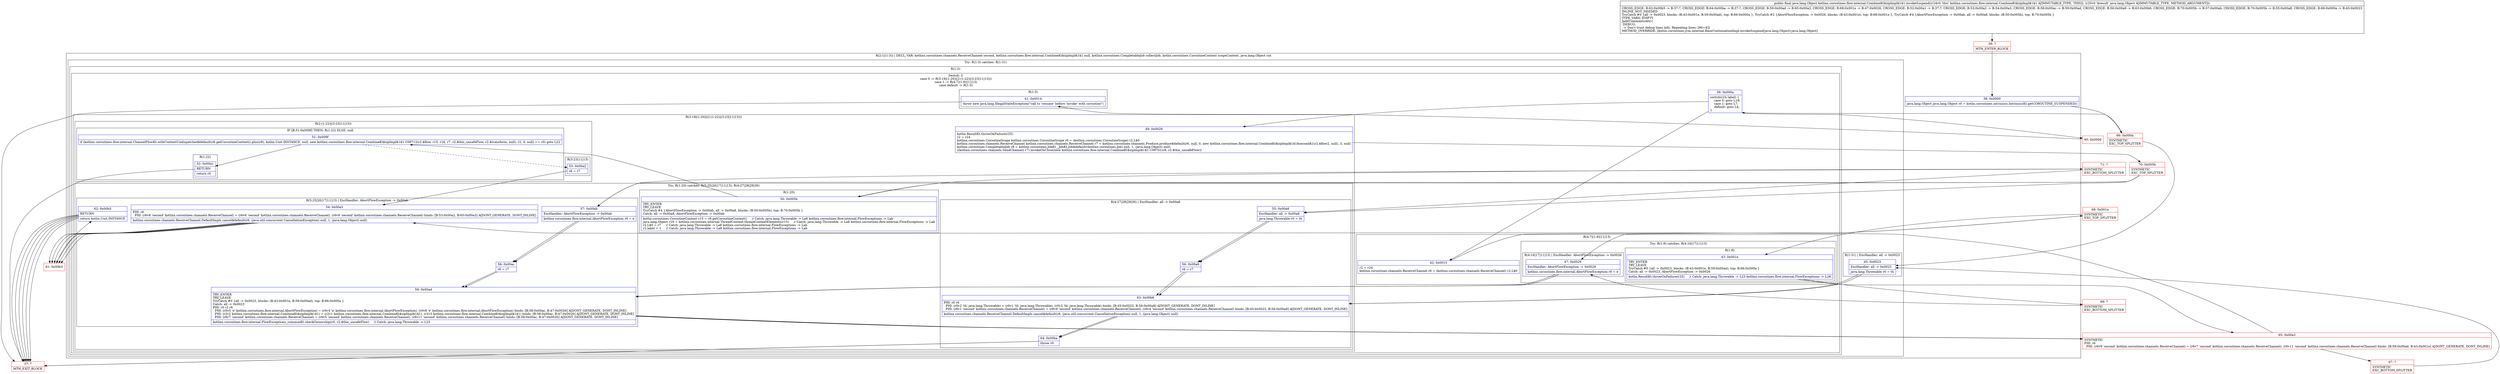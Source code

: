 digraph "CFG forkotlinx.coroutines.flow.internal.CombineKt$zipImpl$1$1.invokeSuspend(Ljava\/lang\/Object;)Ljava\/lang\/Object;" {
subgraph cluster_Region_1892164218 {
label = "R(2:1|(1:3)) | DECL_VAR: kotlinx.coroutines.channels.ReceiveChannel second, kotlinx.coroutines.flow.internal.CombineKt$zipImpl$1$1 null, kotlinx.coroutines.CompletableJob collectJob, kotlin.coroutines.CoroutineContext scopeContext, java.lang.Object cnt\l";
node [shape=record,color=blue];
Node_38 [shape=record,label="{38\:\ 0x0000|java.lang.Object java.lang.Object r0 = kotlin.coroutines.intrinsics.IntrinsicsKt.getCOROUTINE_SUSPENDED()\l}"];
subgraph cluster_TryCatchRegion_1333807452 {
label = "Try: R(1:3) catches: R(1:31)";
node [shape=record,color=blue];
subgraph cluster_Region_1910212691 {
label = "R(1:3)";
node [shape=record,color=blue];
subgraph cluster_SwitchRegion_1919667967 {
label = "Switch: 3
 case 0 -> R(3:18|(1:20)|(2:(1:22)|(3:23|11|13)))
 case 1 -> R(4:7|(1:9)|11|13)
 case default -> R(1:5)";
node [shape=record,color=blue];
Node_39 [shape=record,label="{39\:\ 0x000a|switch(r24.label) \{\l    case 0: goto L18;\l    case 1: goto L7;\l    default: goto L4;\l\}\l}"];
subgraph cluster_Region_613847591 {
label = "R(3:18|(1:20)|(2:(1:22)|(3:23|11|13)))";
node [shape=record,color=blue];
Node_49 [shape=record,label="{49\:\ 0x0029|kotlin.ResultKt.throwOnFailure(r25)\lr2 = r24\lkotlinx.coroutines.CoroutineScope kotlinx.coroutines.CoroutineScope r6 = (kotlinx.coroutines.CoroutineScope) r2.L$0\lkotlinx.coroutines.channels.ReceiveChannel kotlinx.coroutines.channels.ReceiveChannel r7 = kotlinx.coroutines.channels.Produce.produce$default(r6, null, 0, new kotlinx.coroutines.flow.internal.CombineKt$zipImpl$1$1$second$1(r2.$flow2, null), 3, null)\lkotlinx.coroutines.CompletableJob r8 = kotlinx.coroutines.JobKt__JobKt.Job$default((kotlinx.coroutines.Job) null, 1, (java.lang.Object) null)\l((kotlinx.coroutines.channels.SendChannel) r7).invokeOnClose(new kotlinx.coroutines.flow.internal.CombineKt$zipImpl$1$1.C09701(r8, r2.$this_unsafeFlow))\l}"];
subgraph cluster_TryCatchRegion_1363774334 {
label = "Try: R(1:20) catches: R(5:25|26|17|11|13), R(4:27|28|29|30)";
node [shape=record,color=blue];
subgraph cluster_Region_1212797818 {
label = "R(1:20)";
node [shape=record,color=blue];
Node_50 [shape=record,label="{50\:\ 0x005b|TRY_ENTER\lTRY_LEAVE\lTryCatch #4 \{AbortFlowException \-\> 0x00ab, all \-\> 0x00a8, blocks: (B:50:0x005b), top: B:70:0x005b \}\lCatch: all \-\> 0x00a8, AbortFlowException \-\> 0x00ab\l|kotlin.coroutines.CoroutineContext r15 = r6.getCoroutineContext()     \/\/ Catch: java.lang.Throwable \-\> La8 kotlinx.coroutines.flow.internal.FlowExceptions \-\> Lab\ljava.lang.Object r16 = kotlinx.coroutines.internal.ThreadContext.threadContextElements(r15)     \/\/ Catch: java.lang.Throwable \-\> La8 kotlinx.coroutines.flow.internal.FlowExceptions \-\> Lab\lr2.L$0 = r7     \/\/ Catch: java.lang.Throwable \-\> La8 kotlinx.coroutines.flow.internal.FlowExceptions \-\> Lab\lr2.label = 1     \/\/ Catch: java.lang.Throwable \-\> La8 kotlinx.coroutines.flow.internal.FlowExceptions \-\> Lab\l}"];
}
subgraph cluster_Region_1564880553 {
label = "R(5:25|26|17|11|13) | ExcHandler: AbortFlowException \-\> 0x00ab\l";
node [shape=record,color=blue];
Node_57 [shape=record,label="{57\:\ 0x00ab|ExcHandler: AbortFlowException \-\> 0x00ab\l|kotlinx.coroutines.flow.internal.AbortFlowException r0 = e\l}"];
Node_58 [shape=record,label="{58\:\ 0x00ac|r6 = r7\l}"];
Node_59 [shape=record,label="{59\:\ 0x00ad|TRY_ENTER\lTRY_LEAVE\lTryCatch #0 \{all \-\> 0x0023, blocks: (B:43:0x001e, B:59:0x00ad), top: B:66:0x000a \}\lCatch: all \-\> 0x0023\lPHI: r0 r2 r6 \l  PHI: (r0v5 'e' kotlinx.coroutines.flow.internal.AbortFlowException) = (r0v4 'e' kotlinx.coroutines.flow.internal.AbortFlowException), (r0v8 'e' kotlinx.coroutines.flow.internal.AbortFlowException) binds: [B:58:0x00ac, B:47:0x0026] A[DONT_GENERATE, DONT_INLINE]\l  PHI: (r2v2 kotlinx.coroutines.flow.internal.CombineKt$zipImpl$1$1) = (r2v1 kotlinx.coroutines.flow.internal.CombineKt$zipImpl$1$1), (r2v3 kotlinx.coroutines.flow.internal.CombineKt$zipImpl$1$1) binds: [B:58:0x00ac, B:47:0x0026] A[DONT_GENERATE, DONT_INLINE]\l  PHI: (r6v7 'second' kotlinx.coroutines.channels.ReceiveChannel) = (r6v5 'second' kotlinx.coroutines.channels.ReceiveChannel), (r6v11 'second' kotlinx.coroutines.channels.ReceiveChannel) binds: [B:58:0x00ac, B:47:0x0026] A[DONT_GENERATE, DONT_INLINE]\l|kotlinx.coroutines.flow.internal.FlowExceptions_commonKt.checkOwnership(r0, r2.$this_unsafeFlow)     \/\/ Catch: java.lang.Throwable \-\> L23\l}"];
Node_54 [shape=record,label="{54\:\ 0x00a3|PHI: r6 \l  PHI: (r6v8 'second' kotlinx.coroutines.channels.ReceiveChannel) = (r6v6 'second' kotlinx.coroutines.channels.ReceiveChannel), (r6v9 'second' kotlinx.coroutines.channels.ReceiveChannel) binds: [B:53:0x00a2, B:65:0x00a3] A[DONT_GENERATE, DONT_INLINE]\l|kotlinx.coroutines.channels.ReceiveChannel.DefaultImpls.cancel$default(r6, (java.util.concurrent.CancellationException) null, 1, (java.lang.Object) null)\l}"];
Node_62 [shape=record,label="{62\:\ 0x00b5|RETURN\l|return kotlin.Unit.INSTANCE\l}"];
}
subgraph cluster_Region_1814825636 {
label = "R(4:27|28|29|30) | ExcHandler: all \-\> 0x00a8\l";
node [shape=record,color=blue];
Node_55 [shape=record,label="{55\:\ 0x00a8|ExcHandler: all \-\> 0x00a8\l|java.lang.Throwable r0 = th\l}"];
Node_56 [shape=record,label="{56\:\ 0x00a9|r6 = r7\l}"];
Node_63 [shape=record,label="{63\:\ 0x00b6|PHI: r0 r6 \l  PHI: (r0v2 'th' java.lang.Throwable) = (r0v1 'th' java.lang.Throwable), (r0v3 'th' java.lang.Throwable) binds: [B:45:0x0023, B:56:0x00a9] A[DONT_GENERATE, DONT_INLINE]\l  PHI: (r6v1 'second' kotlinx.coroutines.channels.ReceiveChannel) = (r6v9 'second' kotlinx.coroutines.channels.ReceiveChannel), (r6v4 'second' kotlinx.coroutines.channels.ReceiveChannel) binds: [B:45:0x0023, B:56:0x00a9] A[DONT_GENERATE, DONT_INLINE]\l|kotlinx.coroutines.channels.ReceiveChannel.DefaultImpls.cancel$default(r6, (java.util.concurrent.CancellationException) null, 1, (java.lang.Object) null)\l}"];
Node_64 [shape=record,label="{64\:\ 0x00ba|throw r0\l}"];
}
}
subgraph cluster_Region_474931874 {
label = "R(2:(1:22)|(3:23|11|13))";
node [shape=record,color=blue];
subgraph cluster_IfRegion_1898524206 {
label = "IF [B:51:0x009f] THEN: R(1:22) ELSE: null";
node [shape=record,color=blue];
Node_51 [shape=record,label="{51\:\ 0x009f|if (kotlinx.coroutines.flow.internal.ChannelFlowKt.withContextUndispatched$default(r6.getCoroutineContext().plus(r8), kotlin.Unit.INSTANCE, null, new kotlinx.coroutines.flow.internal.CombineKt$zipImpl$1$1.C09712(r2.$flow, r15, r16, r7, r2.$this_unsafeFlow, r2.$transform, null), r2, 4, null) == r0) goto L22\l}"];
subgraph cluster_Region_1246821139 {
label = "R(1:22)";
node [shape=record,color=blue];
Node_52 [shape=record,label="{52\:\ 0x00a1|RETURN\l|return r0\l}"];
}
}
subgraph cluster_Region_1705390961 {
label = "R(3:23|11|13)";
node [shape=record,color=blue];
Node_53 [shape=record,label="{53\:\ 0x00a2|r6 = r7\l}"];
Node_54 [shape=record,label="{54\:\ 0x00a3|PHI: r6 \l  PHI: (r6v8 'second' kotlinx.coroutines.channels.ReceiveChannel) = (r6v6 'second' kotlinx.coroutines.channels.ReceiveChannel), (r6v9 'second' kotlinx.coroutines.channels.ReceiveChannel) binds: [B:53:0x00a2, B:65:0x00a3] A[DONT_GENERATE, DONT_INLINE]\l|kotlinx.coroutines.channels.ReceiveChannel.DefaultImpls.cancel$default(r6, (java.util.concurrent.CancellationException) null, 1, (java.lang.Object) null)\l}"];
Node_62 [shape=record,label="{62\:\ 0x00b5|RETURN\l|return kotlin.Unit.INSTANCE\l}"];
}
}
}
subgraph cluster_Region_686019765 {
label = "R(4:7|(1:9)|11|13)";
node [shape=record,color=blue];
Node_42 [shape=record,label="{42\:\ 0x0015|r2 = r24\lkotlinx.coroutines.channels.ReceiveChannel r6 = (kotlinx.coroutines.channels.ReceiveChannel) r2.L$0\l}"];
subgraph cluster_TryCatchRegion_830109800 {
label = "Try: R(1:9) catches: R(4:16|17|11|13)";
node [shape=record,color=blue];
subgraph cluster_Region_491410574 {
label = "R(1:9)";
node [shape=record,color=blue];
Node_43 [shape=record,label="{43\:\ 0x001e|TRY_ENTER\lTRY_LEAVE\lTryCatch #0 \{all \-\> 0x0023, blocks: (B:43:0x001e, B:59:0x00ad), top: B:66:0x000a \}\lCatch: all \-\> 0x0023, AbortFlowException \-\> 0x0026\l|kotlin.ResultKt.throwOnFailure(r25)     \/\/ Catch: java.lang.Throwable \-\> L23 kotlinx.coroutines.flow.internal.FlowExceptions \-\> L26\l}"];
}
subgraph cluster_Region_4537890 {
label = "R(4:16|17|11|13) | ExcHandler: AbortFlowException \-\> 0x0026\l";
node [shape=record,color=blue];
Node_47 [shape=record,label="{47\:\ 0x0026|ExcHandler: AbortFlowException \-\> 0x0026\l|kotlinx.coroutines.flow.internal.AbortFlowException r0 = e\l}"];
Node_59 [shape=record,label="{59\:\ 0x00ad|TRY_ENTER\lTRY_LEAVE\lTryCatch #0 \{all \-\> 0x0023, blocks: (B:43:0x001e, B:59:0x00ad), top: B:66:0x000a \}\lCatch: all \-\> 0x0023\lPHI: r0 r2 r6 \l  PHI: (r0v5 'e' kotlinx.coroutines.flow.internal.AbortFlowException) = (r0v4 'e' kotlinx.coroutines.flow.internal.AbortFlowException), (r0v8 'e' kotlinx.coroutines.flow.internal.AbortFlowException) binds: [B:58:0x00ac, B:47:0x0026] A[DONT_GENERATE, DONT_INLINE]\l  PHI: (r2v2 kotlinx.coroutines.flow.internal.CombineKt$zipImpl$1$1) = (r2v1 kotlinx.coroutines.flow.internal.CombineKt$zipImpl$1$1), (r2v3 kotlinx.coroutines.flow.internal.CombineKt$zipImpl$1$1) binds: [B:58:0x00ac, B:47:0x0026] A[DONT_GENERATE, DONT_INLINE]\l  PHI: (r6v7 'second' kotlinx.coroutines.channels.ReceiveChannel) = (r6v5 'second' kotlinx.coroutines.channels.ReceiveChannel), (r6v11 'second' kotlinx.coroutines.channels.ReceiveChannel) binds: [B:58:0x00ac, B:47:0x0026] A[DONT_GENERATE, DONT_INLINE]\l|kotlinx.coroutines.flow.internal.FlowExceptions_commonKt.checkOwnership(r0, r2.$this_unsafeFlow)     \/\/ Catch: java.lang.Throwable \-\> L23\l}"];
Node_54 [shape=record,label="{54\:\ 0x00a3|PHI: r6 \l  PHI: (r6v8 'second' kotlinx.coroutines.channels.ReceiveChannel) = (r6v6 'second' kotlinx.coroutines.channels.ReceiveChannel), (r6v9 'second' kotlinx.coroutines.channels.ReceiveChannel) binds: [B:53:0x00a2, B:65:0x00a3] A[DONT_GENERATE, DONT_INLINE]\l|kotlinx.coroutines.channels.ReceiveChannel.DefaultImpls.cancel$default(r6, (java.util.concurrent.CancellationException) null, 1, (java.lang.Object) null)\l}"];
Node_62 [shape=record,label="{62\:\ 0x00b5|RETURN\l|return kotlin.Unit.INSTANCE\l}"];
}
}
Node_54 [shape=record,label="{54\:\ 0x00a3|PHI: r6 \l  PHI: (r6v8 'second' kotlinx.coroutines.channels.ReceiveChannel) = (r6v6 'second' kotlinx.coroutines.channels.ReceiveChannel), (r6v9 'second' kotlinx.coroutines.channels.ReceiveChannel) binds: [B:53:0x00a2, B:65:0x00a3] A[DONT_GENERATE, DONT_INLINE]\l|kotlinx.coroutines.channels.ReceiveChannel.DefaultImpls.cancel$default(r6, (java.util.concurrent.CancellationException) null, 1, (java.lang.Object) null)\l}"];
Node_62 [shape=record,label="{62\:\ 0x00b5|RETURN\l|return kotlin.Unit.INSTANCE\l}"];
}
subgraph cluster_Region_1811257210 {
label = "R(1:5)";
node [shape=record,color=blue];
Node_41 [shape=record,label="{41\:\ 0x0014|throw new java.lang.IllegalStateException(\"call to 'resume' before 'invoke' with coroutine\")\l}"];
}
}
}
subgraph cluster_Region_162401108 {
label = "R(1:31) | ExcHandler: all \-\> 0x0023\l";
node [shape=record,color=blue];
Node_45 [shape=record,label="{45\:\ 0x0023|ExcHandler: all \-\> 0x0023\l|java.lang.Throwable r0 = th\l}"];
}
}
}
subgraph cluster_Region_4537890 {
label = "R(4:16|17|11|13) | ExcHandler: AbortFlowException \-\> 0x0026\l";
node [shape=record,color=blue];
Node_47 [shape=record,label="{47\:\ 0x0026|ExcHandler: AbortFlowException \-\> 0x0026\l|kotlinx.coroutines.flow.internal.AbortFlowException r0 = e\l}"];
Node_59 [shape=record,label="{59\:\ 0x00ad|TRY_ENTER\lTRY_LEAVE\lTryCatch #0 \{all \-\> 0x0023, blocks: (B:43:0x001e, B:59:0x00ad), top: B:66:0x000a \}\lCatch: all \-\> 0x0023\lPHI: r0 r2 r6 \l  PHI: (r0v5 'e' kotlinx.coroutines.flow.internal.AbortFlowException) = (r0v4 'e' kotlinx.coroutines.flow.internal.AbortFlowException), (r0v8 'e' kotlinx.coroutines.flow.internal.AbortFlowException) binds: [B:58:0x00ac, B:47:0x0026] A[DONT_GENERATE, DONT_INLINE]\l  PHI: (r2v2 kotlinx.coroutines.flow.internal.CombineKt$zipImpl$1$1) = (r2v1 kotlinx.coroutines.flow.internal.CombineKt$zipImpl$1$1), (r2v3 kotlinx.coroutines.flow.internal.CombineKt$zipImpl$1$1) binds: [B:58:0x00ac, B:47:0x0026] A[DONT_GENERATE, DONT_INLINE]\l  PHI: (r6v7 'second' kotlinx.coroutines.channels.ReceiveChannel) = (r6v5 'second' kotlinx.coroutines.channels.ReceiveChannel), (r6v11 'second' kotlinx.coroutines.channels.ReceiveChannel) binds: [B:58:0x00ac, B:47:0x0026] A[DONT_GENERATE, DONT_INLINE]\l|kotlinx.coroutines.flow.internal.FlowExceptions_commonKt.checkOwnership(r0, r2.$this_unsafeFlow)     \/\/ Catch: java.lang.Throwable \-\> L23\l}"];
Node_54 [shape=record,label="{54\:\ 0x00a3|PHI: r6 \l  PHI: (r6v8 'second' kotlinx.coroutines.channels.ReceiveChannel) = (r6v6 'second' kotlinx.coroutines.channels.ReceiveChannel), (r6v9 'second' kotlinx.coroutines.channels.ReceiveChannel) binds: [B:53:0x00a2, B:65:0x00a3] A[DONT_GENERATE, DONT_INLINE]\l|kotlinx.coroutines.channels.ReceiveChannel.DefaultImpls.cancel$default(r6, (java.util.concurrent.CancellationException) null, 1, (java.lang.Object) null)\l}"];
Node_62 [shape=record,label="{62\:\ 0x00b5|RETURN\l|return kotlin.Unit.INSTANCE\l}"];
}
subgraph cluster_Region_162401108 {
label = "R(1:31) | ExcHandler: all \-\> 0x0023\l";
node [shape=record,color=blue];
Node_45 [shape=record,label="{45\:\ 0x0023|ExcHandler: all \-\> 0x0023\l|java.lang.Throwable r0 = th\l}"];
}
subgraph cluster_Region_1564880553 {
label = "R(5:25|26|17|11|13) | ExcHandler: AbortFlowException \-\> 0x00ab\l";
node [shape=record,color=blue];
Node_57 [shape=record,label="{57\:\ 0x00ab|ExcHandler: AbortFlowException \-\> 0x00ab\l|kotlinx.coroutines.flow.internal.AbortFlowException r0 = e\l}"];
Node_58 [shape=record,label="{58\:\ 0x00ac|r6 = r7\l}"];
Node_59 [shape=record,label="{59\:\ 0x00ad|TRY_ENTER\lTRY_LEAVE\lTryCatch #0 \{all \-\> 0x0023, blocks: (B:43:0x001e, B:59:0x00ad), top: B:66:0x000a \}\lCatch: all \-\> 0x0023\lPHI: r0 r2 r6 \l  PHI: (r0v5 'e' kotlinx.coroutines.flow.internal.AbortFlowException) = (r0v4 'e' kotlinx.coroutines.flow.internal.AbortFlowException), (r0v8 'e' kotlinx.coroutines.flow.internal.AbortFlowException) binds: [B:58:0x00ac, B:47:0x0026] A[DONT_GENERATE, DONT_INLINE]\l  PHI: (r2v2 kotlinx.coroutines.flow.internal.CombineKt$zipImpl$1$1) = (r2v1 kotlinx.coroutines.flow.internal.CombineKt$zipImpl$1$1), (r2v3 kotlinx.coroutines.flow.internal.CombineKt$zipImpl$1$1) binds: [B:58:0x00ac, B:47:0x0026] A[DONT_GENERATE, DONT_INLINE]\l  PHI: (r6v7 'second' kotlinx.coroutines.channels.ReceiveChannel) = (r6v5 'second' kotlinx.coroutines.channels.ReceiveChannel), (r6v11 'second' kotlinx.coroutines.channels.ReceiveChannel) binds: [B:58:0x00ac, B:47:0x0026] A[DONT_GENERATE, DONT_INLINE]\l|kotlinx.coroutines.flow.internal.FlowExceptions_commonKt.checkOwnership(r0, r2.$this_unsafeFlow)     \/\/ Catch: java.lang.Throwable \-\> L23\l}"];
Node_54 [shape=record,label="{54\:\ 0x00a3|PHI: r6 \l  PHI: (r6v8 'second' kotlinx.coroutines.channels.ReceiveChannel) = (r6v6 'second' kotlinx.coroutines.channels.ReceiveChannel), (r6v9 'second' kotlinx.coroutines.channels.ReceiveChannel) binds: [B:53:0x00a2, B:65:0x00a3] A[DONT_GENERATE, DONT_INLINE]\l|kotlinx.coroutines.channels.ReceiveChannel.DefaultImpls.cancel$default(r6, (java.util.concurrent.CancellationException) null, 1, (java.lang.Object) null)\l}"];
Node_62 [shape=record,label="{62\:\ 0x00b5|RETURN\l|return kotlin.Unit.INSTANCE\l}"];
}
subgraph cluster_Region_1814825636 {
label = "R(4:27|28|29|30) | ExcHandler: all \-\> 0x00a8\l";
node [shape=record,color=blue];
Node_55 [shape=record,label="{55\:\ 0x00a8|ExcHandler: all \-\> 0x00a8\l|java.lang.Throwable r0 = th\l}"];
Node_56 [shape=record,label="{56\:\ 0x00a9|r6 = r7\l}"];
Node_63 [shape=record,label="{63\:\ 0x00b6|PHI: r0 r6 \l  PHI: (r0v2 'th' java.lang.Throwable) = (r0v1 'th' java.lang.Throwable), (r0v3 'th' java.lang.Throwable) binds: [B:45:0x0023, B:56:0x00a9] A[DONT_GENERATE, DONT_INLINE]\l  PHI: (r6v1 'second' kotlinx.coroutines.channels.ReceiveChannel) = (r6v9 'second' kotlinx.coroutines.channels.ReceiveChannel), (r6v4 'second' kotlinx.coroutines.channels.ReceiveChannel) binds: [B:45:0x0023, B:56:0x00a9] A[DONT_GENERATE, DONT_INLINE]\l|kotlinx.coroutines.channels.ReceiveChannel.DefaultImpls.cancel$default(r6, (java.util.concurrent.CancellationException) null, 1, (java.lang.Object) null)\l}"];
Node_64 [shape=record,label="{64\:\ 0x00ba|throw r0\l}"];
}
Node_36 [shape=record,color=red,label="{36\:\ ?|MTH_ENTER_BLOCK\l}"];
Node_66 [shape=record,color=red,label="{66\:\ 0x000a|SYNTHETIC\lEXC_TOP_SPLITTER\l}"];
Node_40 [shape=record,color=red,label="{40\:\ 0x000d}"];
Node_37 [shape=record,color=red,label="{37\:\ ?|MTH_EXIT_BLOCK\l}"];
Node_68 [shape=record,color=red,label="{68\:\ 0x001e|SYNTHETIC\lEXC_TOP_SPLITTER\l}"];
Node_65 [shape=record,color=red,label="{65\:\ 0x00a3|SYNTHETIC\lPHI: r6 \l  PHI: (r6v9 'second' kotlinx.coroutines.channels.ReceiveChannel) = (r6v7 'second' kotlinx.coroutines.channels.ReceiveChannel), (r6v11 'second' kotlinx.coroutines.channels.ReceiveChannel) binds: [B:59:0x00ad, B:43:0x001e] A[DONT_GENERATE, DONT_INLINE]\l}"];
Node_61 [shape=record,color=red,label="{61\:\ 0x00b3}"];
Node_67 [shape=record,color=red,label="{67\:\ ?|SYNTHETIC\lEXC_BOTTOM_SPLITTER\l}"];
Node_69 [shape=record,color=red,label="{69\:\ ?|SYNTHETIC\lEXC_BOTTOM_SPLITTER\l}"];
Node_70 [shape=record,color=red,label="{70\:\ 0x005b|SYNTHETIC\lEXC_TOP_SPLITTER\l}"];
Node_71 [shape=record,color=red,label="{71\:\ ?|SYNTHETIC\lEXC_BOTTOM_SPLITTER\l}"];
MethodNode[shape=record,label="{public final java.lang.Object kotlinx.coroutines.flow.internal.CombineKt$zipImpl$1$1.invokeSuspend((r24v0 'this' kotlinx.coroutines.flow.internal.CombineKt$zipImpl$1$1 A[IMMUTABLE_TYPE, THIS]), (r25v0 '$result' java.lang.Object A[IMMUTABLE_TYPE, METHOD_ARGUMENT]))  | CROSS_EDGE: B:62:0x00b5 \-\> B:37:?, CROSS_EDGE: B:64:0x00ba \-\> B:37:?, CROSS_EDGE: B:59:0x00ad \-\> B:65:0x00a3, CROSS_EDGE: B:68:0x001e \-\> B:47:0x0026, CROSS_EDGE: B:52:0x00a1 \-\> B:37:?, CROSS_EDGE: B:53:0x00a2 \-\> B:54:0x00a3, CROSS_EDGE: B:58:0x00ac \-\> B:59:0x00ad, CROSS_EDGE: B:56:0x00a9 \-\> B:63:0x00b6, CROSS_EDGE: B:70:0x005b \-\> B:57:0x00ab, CROSS_EDGE: B:70:0x005b \-\> B:55:0x00a8, CROSS_EDGE: B:66:0x000a \-\> B:45:0x0023\lINLINE_NOT_NEEDED\lTryCatch #0 \{all \-\> 0x0023, blocks: (B:43:0x001e, B:59:0x00ad), top: B:66:0x000a \}, TryCatch #2 \{AbortFlowException \-\> 0x0026, blocks: (B:43:0x001e), top: B:68:0x001e \}, TryCatch #4 \{AbortFlowException \-\> 0x00ab, all \-\> 0x00a8, blocks: (B:50:0x005b), top: B:70:0x005b \}\lTYPE_VARS: EMPTY\lJadxCommentsAttr\{\l DEBUG: \l \-\> Don't trust debug lines info. Repeating lines: [90=4]\}\lMETHOD_OVERRIDE: [kotlin.coroutines.jvm.internal.BaseContinuationImpl.invokeSuspend(java.lang.Object):java.lang.Object]\l}"];
MethodNode -> Node_36;Node_38 -> Node_66;
Node_39 -> Node_40;
Node_39 -> Node_42;
Node_39 -> Node_49;
Node_49 -> Node_70;
Node_50 -> Node_51;
Node_50 -> Node_71;
Node_57 -> Node_58;
Node_58 -> Node_59;
Node_59 -> Node_65;
Node_54 -> Node_61;
Node_62 -> Node_37;
Node_55 -> Node_56;
Node_56 -> Node_63;
Node_63 -> Node_64;
Node_64 -> Node_37;
Node_51 -> Node_52;
Node_51 -> Node_53[style=dashed];
Node_52 -> Node_37;
Node_53 -> Node_54;
Node_54 -> Node_61;
Node_62 -> Node_37;
Node_42 -> Node_68;
Node_43 -> Node_65;
Node_43 -> Node_69;
Node_47 -> Node_59;
Node_59 -> Node_65;
Node_54 -> Node_61;
Node_62 -> Node_37;
Node_54 -> Node_61;
Node_62 -> Node_37;
Node_41 -> Node_37;
Node_45 -> Node_63;
Node_47 -> Node_59;
Node_59 -> Node_65;
Node_54 -> Node_61;
Node_62 -> Node_37;
Node_45 -> Node_63;
Node_57 -> Node_58;
Node_58 -> Node_59;
Node_59 -> Node_65;
Node_54 -> Node_61;
Node_62 -> Node_37;
Node_55 -> Node_56;
Node_56 -> Node_63;
Node_63 -> Node_64;
Node_64 -> Node_37;
Node_36 -> Node_38;
Node_66 -> Node_39;
Node_66 -> Node_45;
Node_40 -> Node_41;
Node_68 -> Node_43;
Node_68 -> Node_47;
Node_65 -> Node_54;
Node_65 -> Node_67;
Node_61 -> Node_62;
Node_67 -> Node_45;
Node_69 -> Node_47;
Node_70 -> Node_50;
Node_70 -> Node_57;
Node_70 -> Node_55;
Node_71 -> Node_57;
Node_71 -> Node_55;
}

